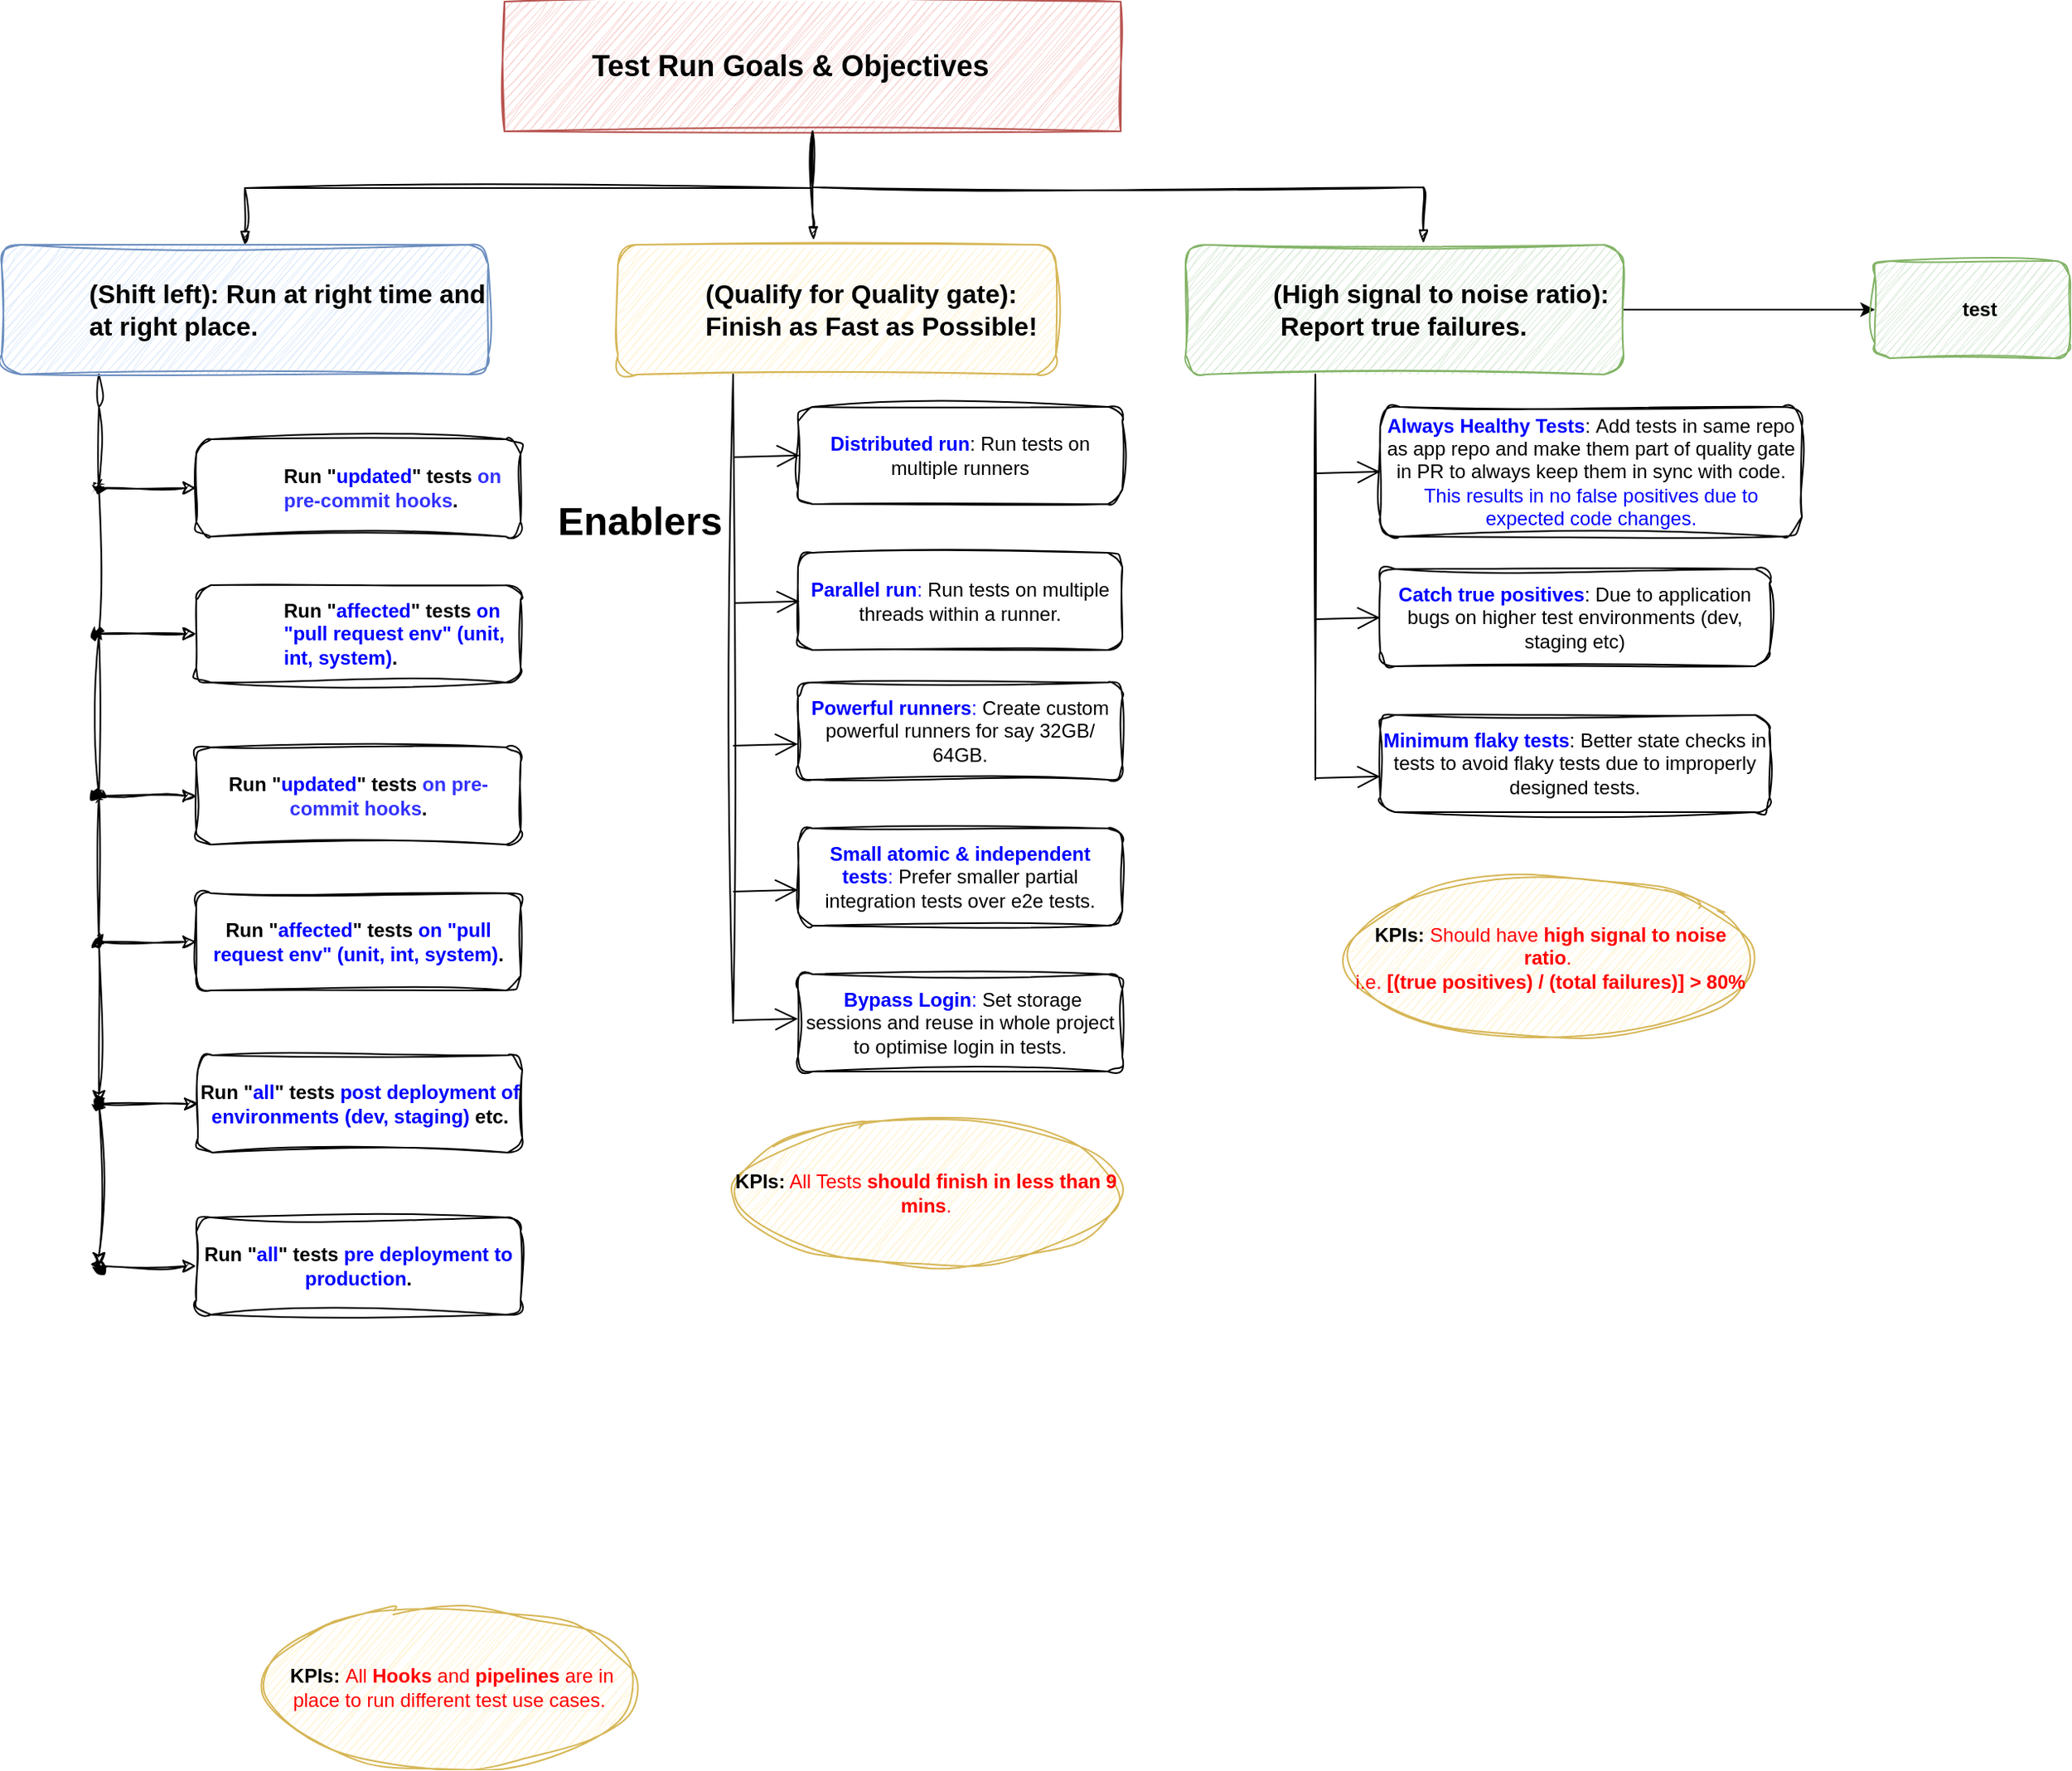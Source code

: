 <mxfile version="26.0.10">
  <diagram id="prtHgNgQTEPvFCAcTncT" name="Page-1">
    <mxGraphModel dx="415" dy="766" grid="1" gridSize="10" guides="1" tooltips="1" connect="1" arrows="1" fold="1" page="1" pageScale="1" pageWidth="827" pageHeight="1169" math="0" shadow="0">
      <root>
        <mxCell id="0" />
        <mxCell id="1" parent="0" />
        <UserObject label="&lt;font style=&quot;font-size: 18px;&quot;&gt;Test Run Goals &amp;amp; Objectives&lt;/font&gt;" name="Tessa Miller" position="CFO" location="Office 1" email="me@example.com" placeholders="1" link="https://www.draw.io" id="dcq4-NIjGIj9vY-xPq-j-47">
          <mxCell style="label;image=https://cdn4.iconfinder.com/data/icons/online-marketing-hand-drawn-vol-2/52/goals__seo__target__mission__office__shooting__business-1024.png;whiteSpace=wrap;html=1;rounded=0;glass=0;treeMoving=1;treeFolding=1;sketch=1;curveFitting=1;jiggle=2;fillColor=#f8cecc;strokeColor=#b85450;" parent="1" vertex="1">
            <mxGeometry x="1230" y="40" width="380" height="80" as="geometry" />
          </mxCell>
        </UserObject>
        <mxCell id="dcq4-NIjGIj9vY-xPq-j-48" value="" style="endArrow=blockThin;endFill=1;fontSize=11;edgeStyle=elbowEdgeStyle;elbow=vertical;rounded=0;sketch=1;curveFitting=1;jiggle=2;" parent="1" source="dcq4-NIjGIj9vY-xPq-j-47" target="dcq4-NIjGIj9vY-xPq-j-49" edge="1">
          <mxGeometry relative="1" as="geometry" />
        </mxCell>
        <mxCell id="_S74_14WhyGO1vv9u3Ts-18" value="" style="edgeStyle=orthogonalEdgeStyle;rounded=0;orthogonalLoop=1;jettySize=auto;html=1;entryX=0.7;entryY=-0.05;entryDx=0;entryDy=0;entryPerimeter=0;endArrow=none;startFill=0;sketch=1;curveFitting=1;jiggle=2;" edge="1" parent="1" source="dcq4-NIjGIj9vY-xPq-j-49" target="_S74_14WhyGO1vv9u3Ts-11">
          <mxGeometry relative="1" as="geometry">
            <Array as="points">
              <mxPoint x="980" y="290" />
              <mxPoint x="980" y="290" />
            </Array>
          </mxGeometry>
        </mxCell>
        <UserObject label="&lt;span style=&quot;font-size: 16px;&quot;&gt;(Shift left): Run at right time and at right place.&amp;nbsp;&lt;/span&gt;" name="Edward Morrison" position="Brand Manager" location="Office 2" email="me@example.com" placeholders="1" link="https://www.draw.io" id="dcq4-NIjGIj9vY-xPq-j-49">
          <mxCell style="label;image=https://cdn3.iconfinder.com/data/icons/watchify-v1-0-80px/80/arrow-left-80px-1024.png;whiteSpace=wrap;html=1;rounded=1;glass=0;treeFolding=1;treeMoving=1;sketch=1;curveFitting=1;jiggle=2;fillColor=#dae8fc;strokeColor=#6c8ebf;shadow=0;align=left;movable=1;resizable=1;rotatable=1;deletable=1;editable=1;locked=0;connectable=1;" parent="1" vertex="1">
            <mxGeometry x="920" y="190" width="300" height="80" as="geometry" />
          </mxCell>
        </UserObject>
        <mxCell id="dcq4-NIjGIj9vY-xPq-j-50" value="" style="endArrow=blockThin;endFill=1;fontSize=11;edgeStyle=elbowEdgeStyle;elbow=vertical;rounded=0;sketch=1;curveFitting=1;jiggle=2;entryX=0.438;entryY=-0.037;entryDx=0;entryDy=0;entryPerimeter=0;" parent="1" edge="1">
          <mxGeometry relative="1" as="geometry">
            <mxPoint x="1420" y="120" as="sourcePoint" />
            <mxPoint x="1420.62" y="187.04" as="targetPoint" />
            <Array as="points">
              <mxPoint x="1435.5" y="170" />
            </Array>
          </mxGeometry>
        </mxCell>
        <UserObject label="&lt;font style=&quot;font-size: 16px;&quot;&gt;(Qualify for Quality gate):&amp;nbsp;&lt;/font&gt;&lt;div&gt;&lt;font style=&quot;font-size: 16px;&quot;&gt;Finish as Fast as Possible!&lt;/font&gt;&lt;/div&gt;" name="Evan Valet" position="HR Director" location="Office 4" email="me@example.com" placeholders="1" link="https://www.draw.io" id="dcq4-NIjGIj9vY-xPq-j-51">
          <mxCell style="label;image=https://cdn4.iconfinder.com/data/icons/doodle-5/155/rocket-1024.png;html=1;rounded=1;glass=0;treeFolding=1;treeMoving=1;sketch=1;curveFitting=1;jiggle=2;fillColor=#fff2cc;strokeColor=#d6b656;" parent="1" vertex="1">
            <mxGeometry x="1300" y="190" width="270" height="80" as="geometry" />
          </mxCell>
        </UserObject>
        <mxCell id="dcq4-NIjGIj9vY-xPq-j-52" value="" style="endArrow=blockThin;endFill=1;fontSize=11;edgeStyle=elbowEdgeStyle;elbow=vertical;rounded=0;sketch=1;curveFitting=1;jiggle=2;entryX=0.543;entryY=-0.012;entryDx=0;entryDy=0;entryPerimeter=0;" parent="1" source="dcq4-NIjGIj9vY-xPq-j-47" target="dcq4-NIjGIj9vY-xPq-j-53" edge="1">
          <mxGeometry relative="1" as="geometry">
            <mxPoint x="1730" y="190" as="targetPoint" />
          </mxGeometry>
        </mxCell>
        <mxCell id="_S74_14WhyGO1vv9u3Ts-2" value="" style="edgeStyle=orthogonalEdgeStyle;rounded=0;orthogonalLoop=1;jettySize=auto;html=1;" edge="1" parent="1" source="dcq4-NIjGIj9vY-xPq-j-53" target="_S74_14WhyGO1vv9u3Ts-1">
          <mxGeometry relative="1" as="geometry" />
        </mxCell>
        <UserObject label="&lt;font style=&quot;font-size: 16px;&quot;&gt;(High signal to noise ratio):&amp;nbsp; &amp;nbsp;&lt;/font&gt;&lt;span style=&quot;font-size: 16px; background-color: transparent; color: light-dark(rgb(0, 0, 0), rgb(255, 255, 255));&quot;&gt;Report true failures.&lt;/span&gt;" name="Alison Donovan" position="System Admin" location="Office 3" email="me@example.com" placeholders="1" link="https://www.draw.io" id="dcq4-NIjGIj9vY-xPq-j-53">
          <mxCell style="label;image=https://cdn4.iconfinder.com/data/icons/software-and-web-technology/100/reliability-1024.png;whiteSpace=wrap;html=1;rounded=1;glass=0;sketch=1;curveFitting=1;jiggle=2;fillColor=#d5e8d4;strokeColor=#82b366;" parent="1" vertex="1">
            <mxGeometry x="1650" y="190" width="270" height="80" as="geometry" />
          </mxCell>
        </UserObject>
        <mxCell id="dcq4-NIjGIj9vY-xPq-j-54" value="&lt;b&gt;&lt;font style=&quot;color: rgb(0, 0, 255);&quot;&gt;Distributed run&lt;/font&gt;&lt;/b&gt;: Run tests on multiple runners" style="rounded=1;whiteSpace=wrap;html=1;sketch=1;curveFitting=1;jiggle=2;" parent="1" vertex="1">
          <mxGeometry x="1411" y="290" width="200" height="60" as="geometry" />
        </mxCell>
        <mxCell id="dcq4-NIjGIj9vY-xPq-j-55" value="&lt;h1 style=&quot;margin-top: 0px;&quot;&gt;Enablers&lt;/h1&gt;" style="text;html=1;whiteSpace=wrap;overflow=hidden;rounded=0;sketch=1;curveFitting=1;jiggle=2;" parent="1" vertex="1">
          <mxGeometry x="1261" y="340" width="180" height="40" as="geometry" />
        </mxCell>
        <mxCell id="dcq4-NIjGIj9vY-xPq-j-56" value="&lt;font style=&quot;color: rgb(0, 0, 255);&quot;&gt;&lt;b&gt;Parallel run&lt;/b&gt;:&lt;/font&gt; Run tests on multiple threads within a runner." style="rounded=1;whiteSpace=wrap;html=1;sketch=1;curveFitting=1;jiggle=2;" parent="1" vertex="1">
          <mxGeometry x="1411" y="380" width="200" height="60" as="geometry" />
        </mxCell>
        <mxCell id="dcq4-NIjGIj9vY-xPq-j-57" value="&lt;font style=&quot;color: rgb(0, 0, 255);&quot;&gt;&lt;b&gt;Powerful runners&lt;/b&gt;:&lt;/font&gt; Create custom powerful runners for say 32GB/ 64GB." style="rounded=1;whiteSpace=wrap;html=1;sketch=1;curveFitting=1;jiggle=2;" parent="1" vertex="1">
          <mxGeometry x="1411" y="460" width="200" height="60" as="geometry" />
        </mxCell>
        <mxCell id="dcq4-NIjGIj9vY-xPq-j-58" value="&lt;b&gt;KPIs:&lt;/b&gt; &lt;font style=&quot;color: rgb(255, 0, 0);&quot;&gt;All Tests &lt;b&gt;should finish in less than 9 mins&lt;/b&gt;.&lt;/font&gt;" style="ellipse;whiteSpace=wrap;html=1;fillColor=#fff2cc;strokeColor=#d6b656;sketch=1;curveFitting=1;jiggle=2;" parent="1" vertex="1">
          <mxGeometry x="1370" y="730" width="240" height="90" as="geometry" />
        </mxCell>
        <mxCell id="dcq4-NIjGIj9vY-xPq-j-59" value="" style="endArrow=open;endFill=1;endSize=12;html=1;rounded=0;" parent="1" edge="1">
          <mxGeometry width="160" relative="1" as="geometry">
            <mxPoint x="1372" y="411" as="sourcePoint" />
            <mxPoint x="1412" y="410" as="targetPoint" />
          </mxGeometry>
        </mxCell>
        <mxCell id="dcq4-NIjGIj9vY-xPq-j-60" value="" style="endArrow=open;endFill=1;endSize=12;html=1;rounded=0;" parent="1" edge="1">
          <mxGeometry width="160" relative="1" as="geometry">
            <mxPoint x="1372" y="321" as="sourcePoint" />
            <mxPoint x="1412" y="320" as="targetPoint" />
          </mxGeometry>
        </mxCell>
        <mxCell id="dcq4-NIjGIj9vY-xPq-j-61" value="&lt;b&gt;Run &quot;&lt;font style=&quot;color: rgb(0, 0, 255);&quot;&gt;updated&lt;/font&gt;&quot; tests &lt;font style=&quot;color: rgb(51, 51, 255);&quot;&gt;on pre-commit hooks&lt;/font&gt;.&lt;/b&gt;" style="rounded=1;whiteSpace=wrap;html=1;sketch=1;curveFitting=1;jiggle=2;" parent="1" vertex="1">
          <mxGeometry x="1040" y="500" width="200" height="60" as="geometry" />
        </mxCell>
        <mxCell id="dcq4-NIjGIj9vY-xPq-j-62" value="&lt;b&gt;Run &quot;&lt;font style=&quot;color: rgb(0, 0, 255);&quot;&gt;affected&lt;/font&gt;&quot; tests &lt;font style=&quot;color: rgb(0, 0, 255);&quot;&gt;on &quot;pull request env&quot; (unit, int, system)&lt;/font&gt;.&lt;/b&gt;" style="rounded=1;whiteSpace=wrap;html=1;sketch=1;curveFitting=1;jiggle=2;" parent="1" vertex="1">
          <mxGeometry x="1040" y="590" width="200" height="60" as="geometry" />
        </mxCell>
        <mxCell id="dcq4-NIjGIj9vY-xPq-j-63" value="&lt;b&gt;Run &quot;&lt;font style=&quot;color: rgb(0, 0, 255);&quot;&gt;all&lt;/font&gt;&quot; tests &lt;font style=&quot;color: rgb(0, 0, 255);&quot;&gt;post deployment of environments (dev, staging)&lt;/font&gt; etc.&lt;/b&gt;" style="rounded=1;whiteSpace=wrap;html=1;sketch=1;curveFitting=1;jiggle=2;" parent="1" vertex="1">
          <mxGeometry x="1041" y="690" width="200" height="60" as="geometry" />
        </mxCell>
        <mxCell id="dcq4-NIjGIj9vY-xPq-j-64" value="&lt;div&gt;&lt;b style=&quot;background-color: transparent; color: light-dark(rgb(0, 0, 0), rgb(255, 255, 255));&quot;&gt;&amp;nbsp;KPIs:&lt;/b&gt;&lt;span style=&quot;background-color: transparent; color: light-dark(rgb(0, 0, 0), rgb(255, 255, 255));&quot;&gt;&amp;nbsp;&lt;/span&gt;&lt;span style=&quot;background-color: transparent;&quot;&gt;&lt;font style=&quot;color: light-dark(rgb(255, 0, 0), rgb(255, 255, 255));&quot;&gt;All &lt;b style=&quot;&quot;&gt;Hooks&lt;/b&gt; and &lt;b style=&quot;&quot;&gt;pipelines&lt;/b&gt; are in place to run different test use cases.&lt;/font&gt;&lt;/span&gt;&lt;/div&gt;" style="ellipse;whiteSpace=wrap;html=1;fillColor=#fff2cc;strokeColor=#d6b656;sketch=1;curveFitting=1;jiggle=2;" parent="1" vertex="1">
          <mxGeometry x="1081" y="1030" width="230" height="100" as="geometry" />
        </mxCell>
        <mxCell id="dcq4-NIjGIj9vY-xPq-j-65" value="&lt;b&gt;Run &quot;&lt;font style=&quot;color: rgb(0, 0, 255);&quot;&gt;all&lt;/font&gt;&quot; tests &lt;font style=&quot;color: rgb(0, 0, 255);&quot;&gt;pre&lt;/font&gt; &lt;font style=&quot;color: rgb(0, 0, 255);&quot;&gt;deployment to production&lt;/font&gt;.&lt;/b&gt;" style="rounded=1;whiteSpace=wrap;html=1;sketch=1;curveFitting=1;jiggle=2;" parent="1" vertex="1">
          <mxGeometry x="1040" y="790" width="200" height="60" as="geometry" />
        </mxCell>
        <mxCell id="dcq4-NIjGIj9vY-xPq-j-71" value="&lt;b&gt;KPIs:&lt;/b&gt;&amp;nbsp;&lt;font color=&quot;#ff0000&quot;&gt;Should have&lt;b&gt; high signal to noise ratio&lt;/b&gt;.&amp;nbsp;&lt;/font&gt;&lt;div&gt;&lt;font color=&quot;#ff0000&quot;&gt;i.e. &lt;b&gt;[(true positives) / (total failures)] &amp;gt; 80%&lt;/b&gt;&lt;/font&gt;&lt;/div&gt;" style="ellipse;whiteSpace=wrap;html=1;fillColor=#fff2cc;strokeColor=#d6b656;sketch=1;curveFitting=1;jiggle=2;" parent="1" vertex="1">
          <mxGeometry x="1750" y="580" width="250" height="100" as="geometry" />
        </mxCell>
        <mxCell id="dcq4-NIjGIj9vY-xPq-j-72" value="&lt;font style=&quot;color: rgb(0, 0, 255);&quot;&gt;&lt;b&gt;Small atomic &amp;amp; independent tests&lt;/b&gt;:&lt;/font&gt;&amp;nbsp;Prefer smaller partial integration tests over e2e tests." style="rounded=1;whiteSpace=wrap;html=1;sketch=1;curveFitting=1;jiggle=2;" parent="1" vertex="1">
          <mxGeometry x="1411" y="550" width="200" height="60" as="geometry" />
        </mxCell>
        <mxCell id="dcq4-NIjGIj9vY-xPq-j-73" value="" style="endArrow=open;endFill=1;endSize=12;html=1;rounded=0;" parent="1" edge="1">
          <mxGeometry width="160" relative="1" as="geometry">
            <mxPoint x="1371" y="589" as="sourcePoint" />
            <mxPoint x="1411" y="588" as="targetPoint" />
          </mxGeometry>
        </mxCell>
        <mxCell id="dcq4-NIjGIj9vY-xPq-j-74" value="" style="endArrow=none;html=1;rounded=0;sketch=1;curveFitting=1;jiggle=2;" parent="1" edge="1">
          <mxGeometry width="50" height="50" relative="1" as="geometry">
            <mxPoint x="1371" y="670" as="sourcePoint" />
            <mxPoint x="1371" y="270" as="targetPoint" />
          </mxGeometry>
        </mxCell>
        <mxCell id="dcq4-NIjGIj9vY-xPq-j-75" value="" style="endArrow=open;endFill=1;endSize=12;html=1;rounded=0;" parent="1" edge="1">
          <mxGeometry width="160" relative="1" as="geometry">
            <mxPoint x="1371" y="499" as="sourcePoint" />
            <mxPoint x="1411" y="498" as="targetPoint" />
          </mxGeometry>
        </mxCell>
        <mxCell id="dcq4-NIjGIj9vY-xPq-j-76" value="&lt;font style=&quot;color: rgb(0, 0, 255);&quot;&gt;&lt;b&gt;&amp;nbsp;Bypass Login&lt;/b&gt;:&lt;/font&gt;&amp;nbsp;Set storage sessions and reuse in whole project to optimise login in tests." style="rounded=1;whiteSpace=wrap;html=1;sketch=1;curveFitting=1;jiggle=2;" parent="1" vertex="1">
          <mxGeometry x="1411" y="640" width="200" height="60" as="geometry" />
        </mxCell>
        <mxCell id="dcq4-NIjGIj9vY-xPq-j-77" value="" style="endArrow=open;endFill=1;endSize=12;html=1;rounded=0;" parent="1" edge="1">
          <mxGeometry width="160" relative="1" as="geometry">
            <mxPoint x="1371" y="668.5" as="sourcePoint" />
            <mxPoint x="1411" y="667.5" as="targetPoint" />
          </mxGeometry>
        </mxCell>
        <mxCell id="dcq4-NIjGIj9vY-xPq-j-78" value="&lt;b&gt;&lt;font style=&quot;color: rgb(0, 0, 255);&quot;&gt;Always Healthy Tests&lt;/font&gt;&lt;/b&gt;:&amp;nbsp;Add tests in same repo as app repo and make them part of quality gate in PR to always keep them in sync with code. &lt;font style=&quot;color: rgb(0, 0, 255);&quot;&gt;This results in&amp;nbsp;&lt;/font&gt;&lt;font style=&quot;color: rgb(0, 0, 255);&quot;&gt;no false positives due to expecte&lt;/font&gt;&lt;font style=&quot;color: rgb(0, 0, 255);&quot;&gt;d code changes.&lt;/font&gt;" style="rounded=1;whiteSpace=wrap;html=1;sketch=1;curveFitting=1;jiggle=2;" parent="1" vertex="1">
          <mxGeometry x="1770" y="290" width="260" height="80" as="geometry" />
        </mxCell>
        <mxCell id="dcq4-NIjGIj9vY-xPq-j-79" value="&lt;b&gt;&lt;font style=&quot;color: rgb(0, 0, 255);&quot;&gt;Catch true positives&lt;/font&gt;&lt;/b&gt;: Due to application bugs on higher test environments (dev, staging etc)" style="rounded=1;whiteSpace=wrap;html=1;sketch=1;curveFitting=1;jiggle=2;" parent="1" vertex="1">
          <mxGeometry x="1770" y="390" width="240" height="60" as="geometry" />
        </mxCell>
        <mxCell id="dcq4-NIjGIj9vY-xPq-j-80" value="&lt;b&gt;&lt;font style=&quot;color: rgb(0, 0, 255);&quot;&gt;Minimum flaky tests&lt;/font&gt;&lt;/b&gt;: Better state checks in tests to avoid flaky tests due to improperly designed tests." style="rounded=1;whiteSpace=wrap;html=1;sketch=1;curveFitting=1;jiggle=2;" parent="1" vertex="1">
          <mxGeometry x="1770" y="480" width="240" height="60" as="geometry" />
        </mxCell>
        <mxCell id="dcq4-NIjGIj9vY-xPq-j-81" value="" style="endArrow=open;endFill=1;endSize=12;html=1;rounded=0;" parent="1" edge="1">
          <mxGeometry width="160" relative="1" as="geometry">
            <mxPoint x="1730" y="519" as="sourcePoint" />
            <mxPoint x="1770" y="518" as="targetPoint" />
          </mxGeometry>
        </mxCell>
        <mxCell id="dcq4-NIjGIj9vY-xPq-j-82" value="" style="endArrow=open;endFill=1;endSize=12;html=1;rounded=0;" parent="1" edge="1">
          <mxGeometry width="160" relative="1" as="geometry">
            <mxPoint x="1730" y="421" as="sourcePoint" />
            <mxPoint x="1770" y="420" as="targetPoint" />
          </mxGeometry>
        </mxCell>
        <mxCell id="dcq4-NIjGIj9vY-xPq-j-83" value="" style="endArrow=open;endFill=1;endSize=12;html=1;rounded=0;" parent="1" edge="1">
          <mxGeometry width="160" relative="1" as="geometry">
            <mxPoint x="1730" y="331" as="sourcePoint" />
            <mxPoint x="1770" y="330" as="targetPoint" />
          </mxGeometry>
        </mxCell>
        <mxCell id="dcq4-NIjGIj9vY-xPq-j-84" value="" style="endArrow=none;html=1;rounded=0;sketch=1;curveFitting=1;jiggle=2;" parent="1" edge="1">
          <mxGeometry width="50" height="50" relative="1" as="geometry">
            <mxPoint x="1730" y="520" as="sourcePoint" />
            <mxPoint x="1730" y="270" as="targetPoint" />
          </mxGeometry>
        </mxCell>
        <mxCell id="_S74_14WhyGO1vv9u3Ts-1" value="test" style="whiteSpace=wrap;html=1;align=left;fillColor=#d5e8d4;strokeColor=#82b366;fontStyle=1;spacing=2;spacingLeft=52;rounded=1;glass=0;sketch=1;curveFitting=1;jiggle=2;" vertex="1" parent="1">
          <mxGeometry x="2075" y="200" width="120" height="60" as="geometry" />
        </mxCell>
        <mxCell id="_S74_14WhyGO1vv9u3Ts-5" value="&lt;b style=&quot;text-align: center;&quot;&gt;Run &quot;&lt;font style=&quot;color: rgb(0, 0, 255);&quot;&gt;updated&lt;/font&gt;&quot; tests&amp;nbsp;&lt;font style=&quot;color: rgb(51, 51, 255);&quot;&gt;on pre-commit hooks&lt;/font&gt;.&lt;/b&gt;" style="whiteSpace=wrap;html=1;align=left;fillColor=#FFFFFF;strokeColor=#000000;fontStyle=1;spacing=2;spacingLeft=52;rounded=1;glass=0;sketch=1;curveFitting=1;jiggle=2;shadow=0;resizable=1;" vertex="1" parent="1">
          <mxGeometry x="1040" y="310" width="200" height="60" as="geometry" />
        </mxCell>
        <mxCell id="_S74_14WhyGO1vv9u3Ts-9" value="&lt;b style=&quot;text-align: center;&quot;&gt;Run &quot;&lt;font style=&quot;color: rgb(0, 0, 255);&quot;&gt;affected&lt;/font&gt;&quot; tests&amp;nbsp;&lt;font style=&quot;color: rgb(0, 0, 255);&quot;&gt;on &quot;pull request env&quot; (unit, int, system)&lt;/font&gt;.&lt;/b&gt;" style="whiteSpace=wrap;html=1;align=left;fillColor=#FFFFFF;strokeColor=#000000;fontStyle=1;spacing=2;spacingLeft=52;rounded=1;glass=0;sketch=1;curveFitting=1;jiggle=2;shadow=0;resizable=1;" vertex="1" parent="1">
          <mxGeometry x="1040" y="400" width="200" height="60" as="geometry" />
        </mxCell>
        <mxCell id="_S74_14WhyGO1vv9u3Ts-15" value="" style="edgeStyle=orthogonalEdgeStyle;rounded=0;orthogonalLoop=1;jettySize=auto;html=1;endArrow=none;startFill=0;sketch=1;curveFitting=1;jiggle=2;" edge="1" parent="1" source="_S74_14WhyGO1vv9u3Ts-11" target="_S74_14WhyGO1vv9u3Ts-12">
          <mxGeometry relative="1" as="geometry" />
        </mxCell>
        <mxCell id="_S74_14WhyGO1vv9u3Ts-16" value="" style="edgeStyle=orthogonalEdgeStyle;rounded=0;orthogonalLoop=1;jettySize=auto;html=1;sketch=1;curveFitting=1;jiggle=2;" edge="1" parent="1" source="_S74_14WhyGO1vv9u3Ts-11" target="_S74_14WhyGO1vv9u3Ts-5">
          <mxGeometry relative="1" as="geometry" />
        </mxCell>
        <mxCell id="_S74_14WhyGO1vv9u3Ts-11" value="" style="shape=waypoint;sketch=1;fillStyle=solid;size=6;pointerEvents=1;points=[];fillColor=none;resizable=0;rotatable=0;perimeter=centerPerimeter;snapToPoint=1;curveFitting=1;jiggle=2;" vertex="1" parent="1">
          <mxGeometry x="970" y="330" width="20" height="20" as="geometry" />
        </mxCell>
        <mxCell id="_S74_14WhyGO1vv9u3Ts-17" value="" style="edgeStyle=orthogonalEdgeStyle;rounded=0;orthogonalLoop=1;jettySize=auto;html=1;sketch=1;curveFitting=1;jiggle=2;" edge="1" parent="1" source="_S74_14WhyGO1vv9u3Ts-12" target="_S74_14WhyGO1vv9u3Ts-9">
          <mxGeometry relative="1" as="geometry" />
        </mxCell>
        <mxCell id="_S74_14WhyGO1vv9u3Ts-20" value="" style="edgeStyle=orthogonalEdgeStyle;rounded=0;orthogonalLoop=1;jettySize=auto;html=1;endArrow=none;startFill=0;sketch=1;curveFitting=1;jiggle=2;" edge="1" parent="1" source="_S74_14WhyGO1vv9u3Ts-23">
          <mxGeometry relative="1" as="geometry">
            <mxPoint x="980" y="530" as="targetPoint" />
          </mxGeometry>
        </mxCell>
        <mxCell id="_S74_14WhyGO1vv9u3Ts-12" value="" style="shape=waypoint;sketch=1;fillStyle=solid;size=6;pointerEvents=1;points=[];fillColor=none;resizable=0;rotatable=0;perimeter=centerPerimeter;snapToPoint=1;curveFitting=1;jiggle=2;" vertex="1" parent="1">
          <mxGeometry x="970" y="420" width="20" height="20" as="geometry" />
        </mxCell>
        <mxCell id="_S74_14WhyGO1vv9u3Ts-24" value="" style="edgeStyle=orthogonalEdgeStyle;rounded=0;orthogonalLoop=1;jettySize=auto;html=1;endArrow=none;startFill=0;sketch=1;curveFitting=1;jiggle=2;" edge="1" parent="1" source="_S74_14WhyGO1vv9u3Ts-12" target="_S74_14WhyGO1vv9u3Ts-23">
          <mxGeometry relative="1" as="geometry">
            <mxPoint x="980" y="430" as="sourcePoint" />
            <mxPoint x="980" y="530" as="targetPoint" />
          </mxGeometry>
        </mxCell>
        <mxCell id="_S74_14WhyGO1vv9u3Ts-28" value="" style="edgeStyle=orthogonalEdgeStyle;rounded=0;orthogonalLoop=1;jettySize=auto;html=1;sketch=1;curveFitting=1;jiggle=2;" edge="1" parent="1" source="_S74_14WhyGO1vv9u3Ts-23" target="dcq4-NIjGIj9vY-xPq-j-61">
          <mxGeometry relative="1" as="geometry" />
        </mxCell>
        <mxCell id="_S74_14WhyGO1vv9u3Ts-29" value="" style="edgeStyle=orthogonalEdgeStyle;rounded=0;orthogonalLoop=1;jettySize=auto;html=1;endArrow=none;startFill=0;sketch=1;curveFitting=1;jiggle=2;" edge="1" parent="1" source="_S74_14WhyGO1vv9u3Ts-23" target="_S74_14WhyGO1vv9u3Ts-27">
          <mxGeometry relative="1" as="geometry" />
        </mxCell>
        <mxCell id="_S74_14WhyGO1vv9u3Ts-23" value="" style="shape=waypoint;sketch=1;fillStyle=solid;size=6;pointerEvents=1;points=[];fillColor=none;resizable=0;rotatable=0;perimeter=centerPerimeter;snapToPoint=1;curveFitting=1;jiggle=2;" vertex="1" parent="1">
          <mxGeometry x="970" y="520" width="20" height="20" as="geometry" />
        </mxCell>
        <mxCell id="_S74_14WhyGO1vv9u3Ts-32" value="" style="edgeStyle=orthogonalEdgeStyle;rounded=0;orthogonalLoop=1;jettySize=auto;html=1;sketch=1;curveFitting=1;jiggle=2;" edge="1" parent="1" source="_S74_14WhyGO1vv9u3Ts-27" target="dcq4-NIjGIj9vY-xPq-j-62">
          <mxGeometry relative="1" as="geometry" />
        </mxCell>
        <mxCell id="_S74_14WhyGO1vv9u3Ts-33" value="" style="edgeStyle=orthogonalEdgeStyle;rounded=0;orthogonalLoop=1;jettySize=auto;html=1;sketch=1;curveFitting=1;jiggle=2;" edge="1" parent="1" source="_S74_14WhyGO1vv9u3Ts-27" target="_S74_14WhyGO1vv9u3Ts-30">
          <mxGeometry relative="1" as="geometry" />
        </mxCell>
        <mxCell id="_S74_14WhyGO1vv9u3Ts-27" value="" style="shape=waypoint;sketch=1;fillStyle=solid;size=6;pointerEvents=1;points=[];fillColor=none;resizable=0;rotatable=0;perimeter=centerPerimeter;snapToPoint=1;curveFitting=1;jiggle=2;" vertex="1" parent="1">
          <mxGeometry x="970" y="610" width="20" height="20" as="geometry" />
        </mxCell>
        <mxCell id="_S74_14WhyGO1vv9u3Ts-34" value="" style="edgeStyle=orthogonalEdgeStyle;rounded=0;orthogonalLoop=1;jettySize=auto;html=1;sketch=1;curveFitting=1;jiggle=2;" edge="1" parent="1" source="_S74_14WhyGO1vv9u3Ts-30" target="dcq4-NIjGIj9vY-xPq-j-63">
          <mxGeometry relative="1" as="geometry" />
        </mxCell>
        <mxCell id="_S74_14WhyGO1vv9u3Ts-35" value="" style="edgeStyle=orthogonalEdgeStyle;rounded=0;orthogonalLoop=1;jettySize=auto;html=1;sketch=1;curveFitting=1;jiggle=2;" edge="1" parent="1" source="_S74_14WhyGO1vv9u3Ts-30" target="_S74_14WhyGO1vv9u3Ts-31">
          <mxGeometry relative="1" as="geometry" />
        </mxCell>
        <mxCell id="_S74_14WhyGO1vv9u3Ts-30" value="" style="shape=waypoint;sketch=1;fillStyle=solid;size=6;pointerEvents=1;points=[];fillColor=none;resizable=0;rotatable=0;perimeter=centerPerimeter;snapToPoint=1;curveFitting=1;jiggle=2;" vertex="1" parent="1">
          <mxGeometry x="970" y="710" width="20" height="20" as="geometry" />
        </mxCell>
        <mxCell id="_S74_14WhyGO1vv9u3Ts-36" value="" style="edgeStyle=orthogonalEdgeStyle;rounded=0;orthogonalLoop=1;jettySize=auto;html=1;sketch=1;curveFitting=1;jiggle=2;" edge="1" parent="1" source="_S74_14WhyGO1vv9u3Ts-31" target="dcq4-NIjGIj9vY-xPq-j-65">
          <mxGeometry relative="1" as="geometry" />
        </mxCell>
        <mxCell id="_S74_14WhyGO1vv9u3Ts-31" value="" style="shape=waypoint;sketch=1;fillStyle=solid;size=6;pointerEvents=1;points=[];fillColor=none;resizable=0;rotatable=0;perimeter=centerPerimeter;snapToPoint=1;curveFitting=1;jiggle=2;" vertex="1" parent="1">
          <mxGeometry x="970" y="810" width="20" height="20" as="geometry" />
        </mxCell>
      </root>
    </mxGraphModel>
  </diagram>
</mxfile>
